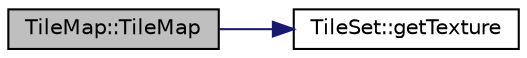 digraph "TileMap::TileMap"
{
 // LATEX_PDF_SIZE
  edge [fontname="Helvetica",fontsize="10",labelfontname="Helvetica",labelfontsize="10"];
  node [fontname="Helvetica",fontsize="10",shape=record];
  rankdir="LR";
  Node1 [label="TileMap::TileMap",height=0.2,width=0.4,color="black", fillcolor="grey75", style="filled", fontcolor="black",tooltip=" "];
  Node1 -> Node2 [color="midnightblue",fontsize="10",style="solid",fontname="Helvetica"];
  Node2 [label="TileSet::getTexture",height=0.2,width=0.4,color="black", fillcolor="white", style="filled",URL="$class_tile_set.html#a19178098c00d14d79a4ce4ce9371ded6",tooltip=" "];
}

